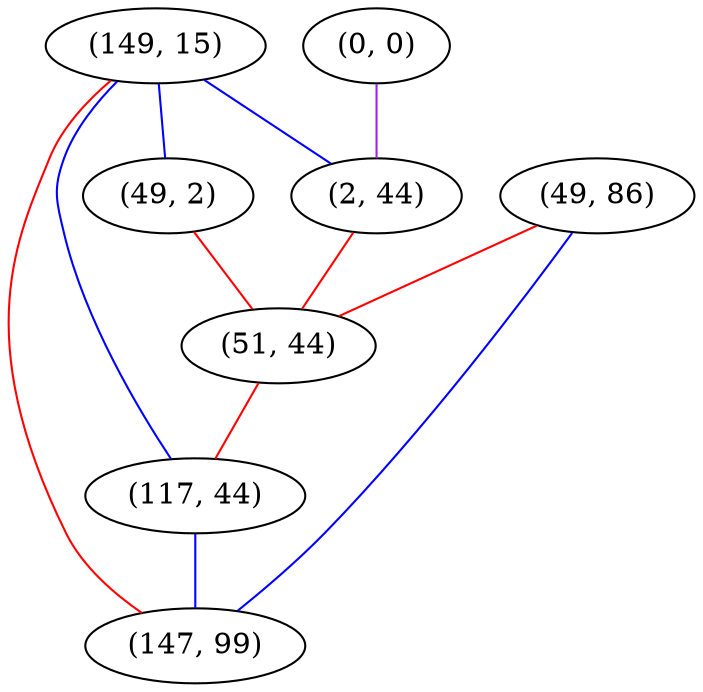 graph "" {
"(149, 15)";
"(49, 2)";
"(0, 0)";
"(49, 86)";
"(2, 44)";
"(51, 44)";
"(117, 44)";
"(147, 99)";
"(149, 15)" -- "(49, 2)"  [color=blue, key=0, weight=3];
"(149, 15)" -- "(117, 44)"  [color=blue, key=0, weight=3];
"(149, 15)" -- "(147, 99)"  [color=red, key=0, weight=1];
"(149, 15)" -- "(2, 44)"  [color=blue, key=0, weight=3];
"(49, 2)" -- "(51, 44)"  [color=red, key=0, weight=1];
"(0, 0)" -- "(2, 44)"  [color=purple, key=0, weight=4];
"(49, 86)" -- "(51, 44)"  [color=red, key=0, weight=1];
"(49, 86)" -- "(147, 99)"  [color=blue, key=0, weight=3];
"(2, 44)" -- "(51, 44)"  [color=red, key=0, weight=1];
"(51, 44)" -- "(117, 44)"  [color=red, key=0, weight=1];
"(117, 44)" -- "(147, 99)"  [color=blue, key=0, weight=3];
}
